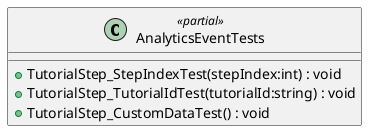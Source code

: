 @startuml
class AnalyticsEventTests <<partial>> {
    + TutorialStep_StepIndexTest(stepIndex:int) : void
    + TutorialStep_TutorialIdTest(tutorialId:string) : void
    + TutorialStep_CustomDataTest() : void
}
@enduml
